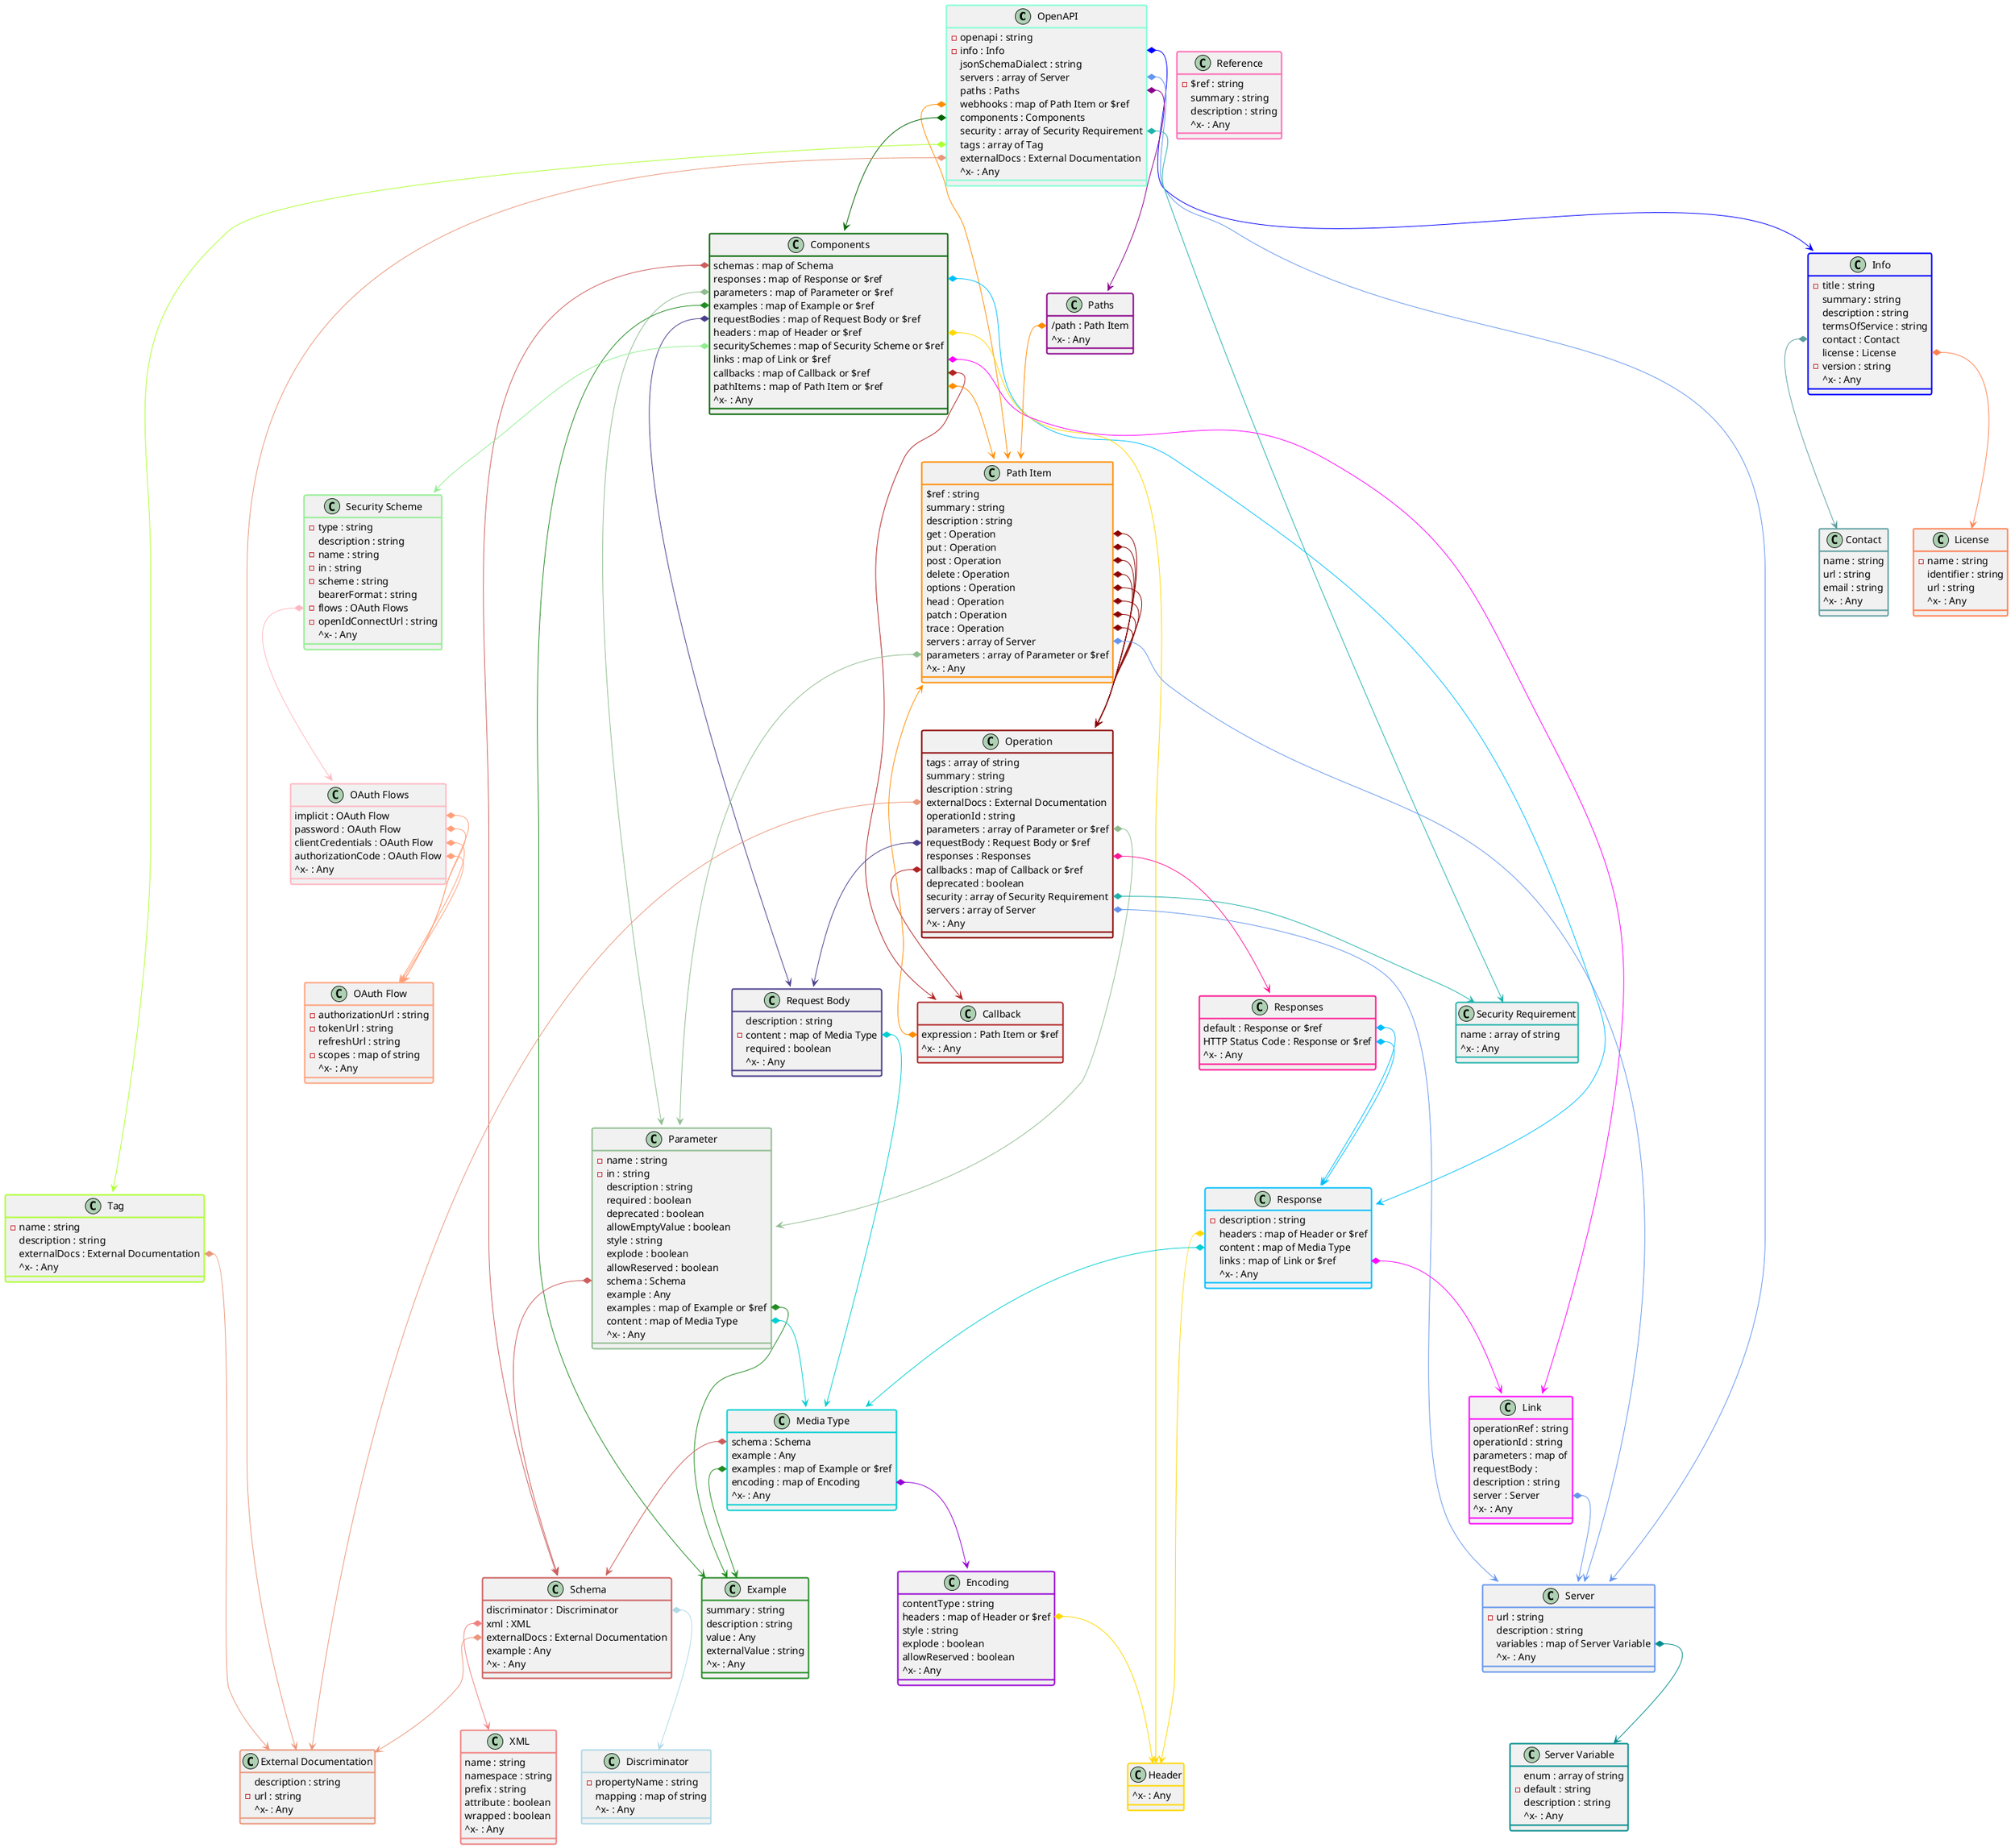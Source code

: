 @startuml
class "OpenAPI" #line:Aquamarine;line.bold {
  -openapi : string
  -info : Info
  jsonSchemaDialect : string
  servers : array of Server
  paths : Paths
  webhooks : map of Path Item or $ref
  components : Components
  security : array of Security Requirement
  tags : array of Tag
  externalDocs : External Documentation
  ^x- : Any
}
"OpenAPI::info"*-->"Info" #Blue
"OpenAPI::servers"*-->"Server" #CornflowerBlue
"OpenAPI::paths"*-->"Paths" #DarkMagenta
"OpenAPI::webhooks"*-->"Path Item" #DarkOrange
"OpenAPI::components"*-->"Components" #DarkGreen
"OpenAPI::security"*-->"Security Requirement" #LightSeaGreen
"OpenAPI::tags"*-->"Tag" #GreenYellow
"OpenAPI::externalDocs"*-->"External Documentation" #DarkSalmon

class "Info" #line:Blue;line.bold {
  -title : string
  summary : string
  description : string
  termsOfService : string
  contact : Contact
  license : License
  -version : string
  ^x- : Any
}
"Info::contact"*-->"Contact" #CadetBlue
"Info::license"*-->"License" #Coral

class "Contact" #line:CadetBlue;line.bold {
  name : string
  url : string
  email : string
  ^x- : Any
}

class "License" #line:Coral;line.bold {
  -name : string
  identifier : string
  url : string
  ^x- : Any
}

class "Server" #line:CornflowerBlue;line.bold {
  -url : string
  description : string
  variables : map of Server Variable
  ^x- : Any
}
"Server::variables"*-->"Server Variable" #DarkCyan

class "Server Variable" #line:DarkCyan;line.bold {
  enum : array of string
  -default : string
  description : string
  ^x- : Any
}

class "Components" #line:DarkGreen;line.bold {
  schemas : map of Schema
  responses : map of Response or $ref
  parameters : map of Parameter or $ref
  examples : map of Example or $ref
  requestBodies : map of Request Body or $ref
  headers : map of Header or $ref
  securitySchemes : map of Security Scheme or $ref
  links : map of Link or $ref
  callbacks : map of Callback or $ref
  pathItems : map of Path Item or $ref
  ^x- : Any
}
"Components::schemas"*-->"Schema" #IndianRed
"Components::responses"*-->"Response" #DeepSkyBlue
"Components::parameters"*-->"Parameter" #DarkSeaGreen
"Components::examples"*-->"Example" #ForestGreen
"Components::requestBodies"*-->"Request Body" #DarkSlateBlue
"Components::headers"*-->"Header" #Gold
"Components::securitySchemes"*-->"Security Scheme" #LightGreen
"Components::links"*-->"Link" #Fuchsia
"Components::callbacks"*-->"Callback" #FireBrick
"Components::pathItems"*-->"Path Item" #DarkOrange

class "Paths" #line:DarkMagenta;line.bold {
  /path : Path Item
  ^x- : Any
}
"Paths::/path"*-->"Path Item" #DarkOrange

class "Path Item" #line:DarkOrange;line.bold {
  $ref : string
  summary : string
  description : string
  get : Operation
  put : Operation
  post : Operation
  delete : Operation
  options : Operation
  head : Operation
  patch : Operation
  trace : Operation
  servers : array of Server
  parameters : array of Parameter or $ref
  ^x- : Any
}
"Path Item::get"*-->"Operation" #DarkRed
"Path Item::put"*-->"Operation" #DarkRed
"Path Item::post"*-->"Operation" #DarkRed
"Path Item::delete"*-->"Operation" #DarkRed
"Path Item::options"*-->"Operation" #DarkRed
"Path Item::head"*-->"Operation" #DarkRed
"Path Item::patch"*-->"Operation" #DarkRed
"Path Item::trace"*-->"Operation" #DarkRed
"Path Item::servers"*-->"Server" #CornflowerBlue
"Path Item::parameters"*-->"Parameter" #DarkSeaGreen

class "Operation" #line:DarkRed;line.bold {
  tags : array of string
  summary : string
  description : string
  externalDocs : External Documentation
  operationId : string
  parameters : array of Parameter or $ref
  requestBody : Request Body or $ref
  responses : Responses
  callbacks : map of Callback or $ref
  deprecated : boolean
  security : array of Security Requirement
  servers : array of Server
  ^x- : Any
}
"Operation::externalDocs"*-->"External Documentation" #DarkSalmon
"Operation::parameters"*-->"Parameter" #DarkSeaGreen
"Operation::requestBody"*-->"Request Body" #DarkSlateBlue
"Operation::responses"*-->"Responses" #DeepPink
"Operation::callbacks"*-->"Callback" #FireBrick
"Operation::security"*-->"Security Requirement" #LightSeaGreen
"Operation::servers"*-->"Server" #CornflowerBlue

class "External Documentation" #line:DarkSalmon;line.bold {
  description : string
  -url : string
  ^x- : Any
}

class "Parameter" #line:DarkSeaGreen;line.bold {
  -name : string
  -in : string
  description : string
  required : boolean
  deprecated : boolean
  allowEmptyValue : boolean
  style : string
  explode : boolean
  allowReserved : boolean
  schema : Schema
  example : Any
  examples : map of Example or $ref
  content : map of Media Type
  ^x- : Any
}
"Parameter::schema"*-->"Schema" #IndianRed
"Parameter::examples"*-->"Example" #ForestGreen
"Parameter::content"*-->"Media Type" #DarkTurquoise

class "Request Body" #line:DarkSlateBlue;line.bold {
  description : string
  -content : map of Media Type
  required : boolean
  ^x- : Any
}
"Request Body::content"*-->"Media Type" #DarkTurquoise

class "Media Type" #line:DarkTurquoise;line.bold {
  schema : Schema
  example : Any
  examples : map of Example or $ref
  encoding : map of Encoding
  ^x- : Any
}
"Media Type::schema"*-->"Schema" #IndianRed
"Media Type::examples"*-->"Example" #ForestGreen
"Media Type::encoding"*-->"Encoding" #DarkViolet

class "Encoding" #line:DarkViolet;line.bold {
  contentType : string
  headers : map of Header or $ref
  style : string
  explode : boolean
  allowReserved : boolean
  ^x- : Any
}
"Encoding::headers"*-->"Header" #Gold

class "Responses" #line:DeepPink;line.bold {
  default : Response or $ref
  HTTP Status Code : Response or $ref
  ^x- : Any
}
"Responses::default"*-->"Response" #DeepSkyBlue
"Responses::HTTP Status Code"*-->"Response" #DeepSkyBlue

class "Response" #line:DeepSkyBlue;line.bold {
  -description : string
  headers : map of Header or $ref
  content : map of Media Type
  links : map of Link or $ref
  ^x- : Any
}
"Response::headers"*-->"Header" #Gold
"Response::content"*-->"Media Type" #DarkTurquoise
"Response::links"*-->"Link" #Fuchsia

class "Callback" #line:FireBrick;line.bold {
  expression : Path Item or $ref
  ^x- : Any
}
"Callback::expression"*-->"Path Item" #DarkOrange

class "Example" #line:ForestGreen;line.bold {
  summary : string
  description : string
  value : Any
  externalValue : string
  ^x- : Any
}

class "Link" #line:Fuchsia;line.bold {
  operationRef : string
  operationId : string
  parameters : map of 
  requestBody : 
  description : string
  server : Server
  ^x- : Any
}
"Link::server"*-->"Server" #CornflowerBlue

class "Header" #line:Gold;line.bold {
  ^x- : Any
}

class "Tag" #line:GreenYellow;line.bold {
  -name : string
  description : string
  externalDocs : External Documentation
  ^x- : Any
}
"Tag::externalDocs"*-->"External Documentation" #DarkSalmon

class "Reference" #line:HotPink;line.bold {
  -$ref : string
  summary : string
  description : string
  ^x- : Any
}

class "Schema" #line:IndianRed;line.bold {
  discriminator : Discriminator
  xml : XML
  externalDocs : External Documentation
  example : Any
  ^x- : Any
}
"Schema::discriminator"*-->"Discriminator" #LightBlue
"Schema::xml"*-->"XML" #LightCoral
"Schema::externalDocs"*-->"External Documentation" #DarkSalmon

class "Discriminator" #line:LightBlue;line.bold {
  -propertyName : string
  mapping : map of string
  ^x- : Any
}

class "XML" #line:LightCoral;line.bold {
  name : string
  namespace : string
  prefix : string
  attribute : boolean
  wrapped : boolean
  ^x- : Any
}

class "Security Scheme" #line:LightGreen;line.bold {
  -type : string
  description : string
  -name : string
  -in : string
  -scheme : string
  bearerFormat : string
  -flows : OAuth Flows
  -openIdConnectUrl : string
  ^x- : Any
}
"Security Scheme::flows"*-->"OAuth Flows" #LightPink

class "OAuth Flows" #line:LightPink;line.bold {
  implicit : OAuth Flow
  password : OAuth Flow
  clientCredentials : OAuth Flow
  authorizationCode : OAuth Flow
  ^x- : Any
}
"OAuth Flows::implicit"*-->"OAuth Flow" #LightSalmon
"OAuth Flows::password"*-->"OAuth Flow" #LightSalmon
"OAuth Flows::clientCredentials"*-->"OAuth Flow" #LightSalmon
"OAuth Flows::authorizationCode"*-->"OAuth Flow" #LightSalmon

class "OAuth Flow" #line:LightSalmon;line.bold {
  -authorizationUrl : string
  -tokenUrl : string
  refreshUrl : string
  -scopes : map of string
  ^x- : Any
}

class "Security Requirement" #line:LightSeaGreen;line.bold {
  name : array of string
  ^x- : Any
}

@enduml
